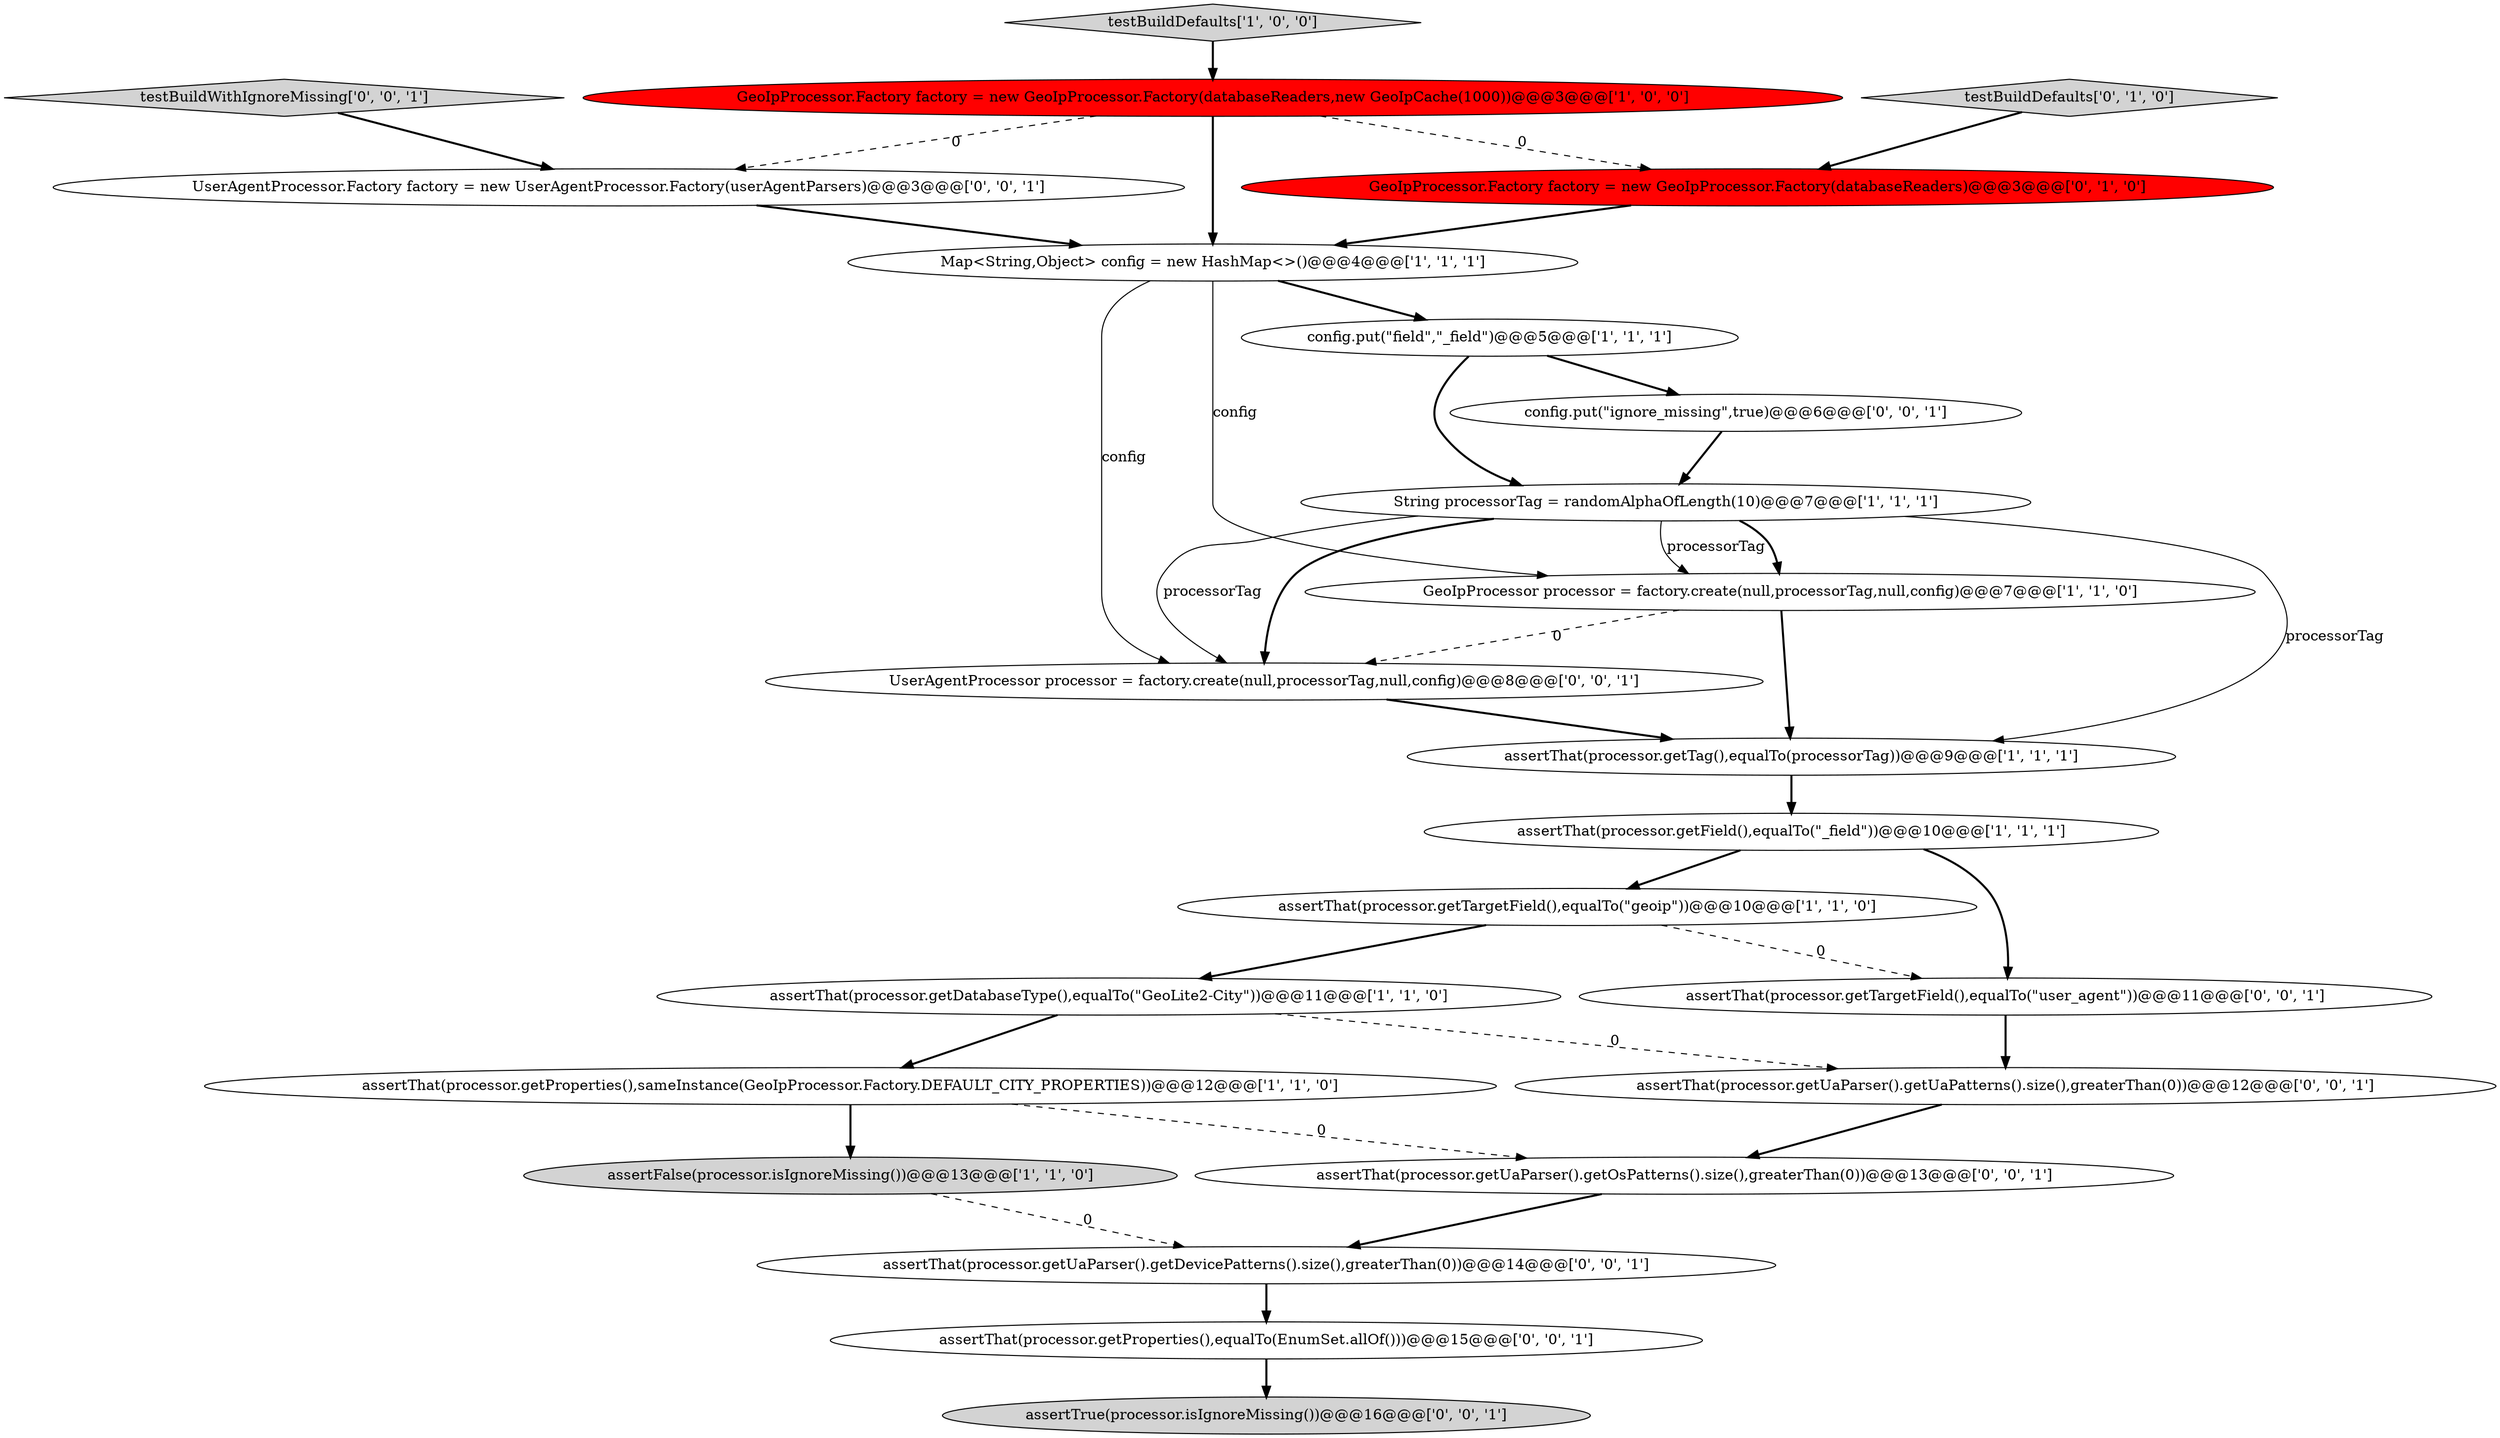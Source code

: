 digraph {
9 [style = filled, label = "assertThat(processor.getDatabaseType(),equalTo(\"GeoLite2-City\"))@@@11@@@['1', '1', '0']", fillcolor = white, shape = ellipse image = "AAA0AAABBB1BBB"];
19 [style = filled, label = "assertThat(processor.getProperties(),equalTo(EnumSet.allOf()))@@@15@@@['0', '0', '1']", fillcolor = white, shape = ellipse image = "AAA0AAABBB3BBB"];
20 [style = filled, label = "assertThat(processor.getUaParser().getDevicePatterns().size(),greaterThan(0))@@@14@@@['0', '0', '1']", fillcolor = white, shape = ellipse image = "AAA0AAABBB3BBB"];
12 [style = filled, label = "testBuildDefaults['0', '1', '0']", fillcolor = lightgray, shape = diamond image = "AAA0AAABBB2BBB"];
11 [style = filled, label = "testBuildDefaults['1', '0', '0']", fillcolor = lightgray, shape = diamond image = "AAA0AAABBB1BBB"];
21 [style = filled, label = "assertThat(processor.getUaParser().getUaPatterns().size(),greaterThan(0))@@@12@@@['0', '0', '1']", fillcolor = white, shape = ellipse image = "AAA0AAABBB3BBB"];
15 [style = filled, label = "UserAgentProcessor.Factory factory = new UserAgentProcessor.Factory(userAgentParsers)@@@3@@@['0', '0', '1']", fillcolor = white, shape = ellipse image = "AAA0AAABBB3BBB"];
2 [style = filled, label = "assertThat(processor.getTargetField(),equalTo(\"geoip\"))@@@10@@@['1', '1', '0']", fillcolor = white, shape = ellipse image = "AAA0AAABBB1BBB"];
0 [style = filled, label = "Map<String,Object> config = new HashMap<>()@@@4@@@['1', '1', '1']", fillcolor = white, shape = ellipse image = "AAA0AAABBB1BBB"];
22 [style = filled, label = "assertTrue(processor.isIgnoreMissing())@@@16@@@['0', '0', '1']", fillcolor = lightgray, shape = ellipse image = "AAA0AAABBB3BBB"];
13 [style = filled, label = "GeoIpProcessor.Factory factory = new GeoIpProcessor.Factory(databaseReaders)@@@3@@@['0', '1', '0']", fillcolor = red, shape = ellipse image = "AAA1AAABBB2BBB"];
18 [style = filled, label = "testBuildWithIgnoreMissing['0', '0', '1']", fillcolor = lightgray, shape = diamond image = "AAA0AAABBB3BBB"];
23 [style = filled, label = "UserAgentProcessor processor = factory.create(null,processorTag,null,config)@@@8@@@['0', '0', '1']", fillcolor = white, shape = ellipse image = "AAA0AAABBB3BBB"];
8 [style = filled, label = "GeoIpProcessor.Factory factory = new GeoIpProcessor.Factory(databaseReaders,new GeoIpCache(1000))@@@3@@@['1', '0', '0']", fillcolor = red, shape = ellipse image = "AAA1AAABBB1BBB"];
10 [style = filled, label = "assertFalse(processor.isIgnoreMissing())@@@13@@@['1', '1', '0']", fillcolor = lightgray, shape = ellipse image = "AAA0AAABBB1BBB"];
5 [style = filled, label = "GeoIpProcessor processor = factory.create(null,processorTag,null,config)@@@7@@@['1', '1', '0']", fillcolor = white, shape = ellipse image = "AAA0AAABBB1BBB"];
16 [style = filled, label = "assertThat(processor.getTargetField(),equalTo(\"user_agent\"))@@@11@@@['0', '0', '1']", fillcolor = white, shape = ellipse image = "AAA0AAABBB3BBB"];
3 [style = filled, label = "assertThat(processor.getProperties(),sameInstance(GeoIpProcessor.Factory.DEFAULT_CITY_PROPERTIES))@@@12@@@['1', '1', '0']", fillcolor = white, shape = ellipse image = "AAA0AAABBB1BBB"];
6 [style = filled, label = "assertThat(processor.getTag(),equalTo(processorTag))@@@9@@@['1', '1', '1']", fillcolor = white, shape = ellipse image = "AAA0AAABBB1BBB"];
7 [style = filled, label = "config.put(\"field\",\"_field\")@@@5@@@['1', '1', '1']", fillcolor = white, shape = ellipse image = "AAA0AAABBB1BBB"];
17 [style = filled, label = "assertThat(processor.getUaParser().getOsPatterns().size(),greaterThan(0))@@@13@@@['0', '0', '1']", fillcolor = white, shape = ellipse image = "AAA0AAABBB3BBB"];
4 [style = filled, label = "String processorTag = randomAlphaOfLength(10)@@@7@@@['1', '1', '1']", fillcolor = white, shape = ellipse image = "AAA0AAABBB1BBB"];
1 [style = filled, label = "assertThat(processor.getField(),equalTo(\"_field\"))@@@10@@@['1', '1', '1']", fillcolor = white, shape = ellipse image = "AAA0AAABBB1BBB"];
14 [style = filled, label = "config.put(\"ignore_missing\",true)@@@6@@@['0', '0', '1']", fillcolor = white, shape = ellipse image = "AAA0AAABBB3BBB"];
0->5 [style = solid, label="config"];
3->17 [style = dashed, label="0"];
4->5 [style = solid, label="processorTag"];
5->23 [style = dashed, label="0"];
8->15 [style = dashed, label="0"];
0->23 [style = solid, label="config"];
18->15 [style = bold, label=""];
7->4 [style = bold, label=""];
2->9 [style = bold, label=""];
8->13 [style = dashed, label="0"];
0->7 [style = bold, label=""];
7->14 [style = bold, label=""];
8->0 [style = bold, label=""];
6->1 [style = bold, label=""];
3->10 [style = bold, label=""];
12->13 [style = bold, label=""];
4->6 [style = solid, label="processorTag"];
5->6 [style = bold, label=""];
4->23 [style = solid, label="processorTag"];
9->21 [style = dashed, label="0"];
1->16 [style = bold, label=""];
16->21 [style = bold, label=""];
2->16 [style = dashed, label="0"];
23->6 [style = bold, label=""];
15->0 [style = bold, label=""];
9->3 [style = bold, label=""];
11->8 [style = bold, label=""];
10->20 [style = dashed, label="0"];
17->20 [style = bold, label=""];
1->2 [style = bold, label=""];
20->19 [style = bold, label=""];
19->22 [style = bold, label=""];
4->5 [style = bold, label=""];
21->17 [style = bold, label=""];
4->23 [style = bold, label=""];
13->0 [style = bold, label=""];
14->4 [style = bold, label=""];
}
